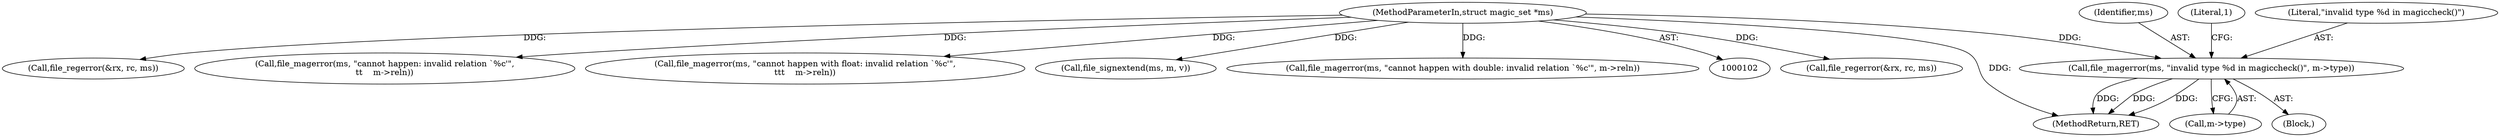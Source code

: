 digraph "0_file_4a284c89d6ef11aca34da65da7d673050a5ea320_1@pointer" {
"1000679" [label="(Call,file_magerror(ms, \"invalid type %d in magiccheck()\", m->type))"];
"1000103" [label="(MethodParameterIn,struct magic_set *ms)"];
"1000680" [label="(Identifier,ms)"];
"1000647" [label="(Call,file_regerror(&rx, rc, ms))"];
"1000980" [label="(MethodReturn,RET)"];
"1000509" [label="(Call,file_regerror(&rx, rc, ms))"];
"1000969" [label="(Call,file_magerror(ms, \"cannot happen: invalid relation `%c'\",\n\t\t    m->reln))"];
"1000238" [label="(Call,file_magerror(ms, \"cannot happen with float: invalid relation `%c'\",\n\t\t\t    m->reln))"];
"1000682" [label="(Call,m->type)"];
"1000131" [label="(Block,)"];
"1000679" [label="(Call,file_magerror(ms, \"invalid type %d in magiccheck()\", m->type))"];
"1000690" [label="(Call,file_signextend(ms, m, v))"];
"1000687" [label="(Literal,1)"];
"1000303" [label="(Call,file_magerror(ms, \"cannot happen with double: invalid relation `%c'\", m->reln))"];
"1000681" [label="(Literal,\"invalid type %d in magiccheck()\")"];
"1000103" [label="(MethodParameterIn,struct magic_set *ms)"];
"1000679" -> "1000131"  [label="AST: "];
"1000679" -> "1000682"  [label="CFG: "];
"1000680" -> "1000679"  [label="AST: "];
"1000681" -> "1000679"  [label="AST: "];
"1000682" -> "1000679"  [label="AST: "];
"1000687" -> "1000679"  [label="CFG: "];
"1000679" -> "1000980"  [label="DDG: "];
"1000679" -> "1000980"  [label="DDG: "];
"1000679" -> "1000980"  [label="DDG: "];
"1000103" -> "1000679"  [label="DDG: "];
"1000103" -> "1000102"  [label="AST: "];
"1000103" -> "1000980"  [label="DDG: "];
"1000103" -> "1000238"  [label="DDG: "];
"1000103" -> "1000303"  [label="DDG: "];
"1000103" -> "1000509"  [label="DDG: "];
"1000103" -> "1000647"  [label="DDG: "];
"1000103" -> "1000690"  [label="DDG: "];
"1000103" -> "1000969"  [label="DDG: "];
}
